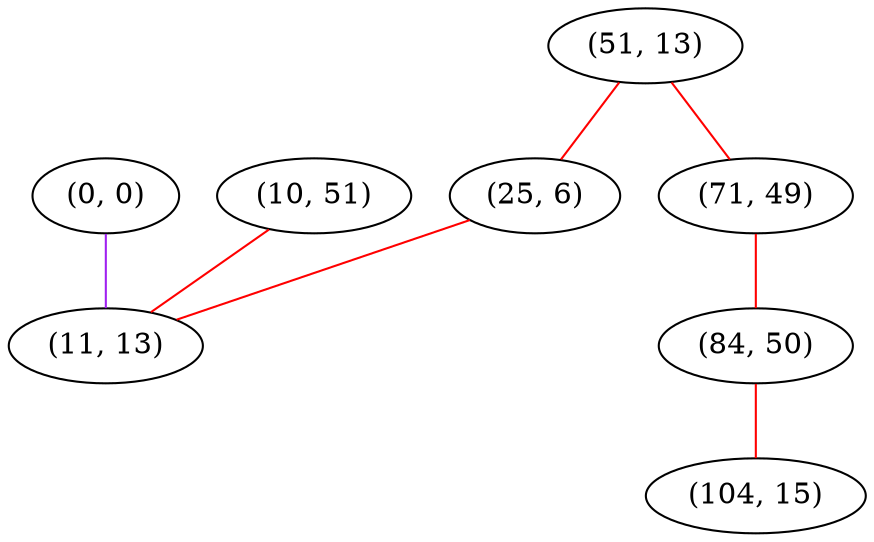 graph "" {
"(0, 0)";
"(10, 51)";
"(51, 13)";
"(25, 6)";
"(71, 49)";
"(84, 50)";
"(104, 15)";
"(11, 13)";
"(0, 0)" -- "(11, 13)"  [color=purple, key=0, weight=4];
"(10, 51)" -- "(11, 13)"  [color=red, key=0, weight=1];
"(51, 13)" -- "(25, 6)"  [color=red, key=0, weight=1];
"(51, 13)" -- "(71, 49)"  [color=red, key=0, weight=1];
"(25, 6)" -- "(11, 13)"  [color=red, key=0, weight=1];
"(71, 49)" -- "(84, 50)"  [color=red, key=0, weight=1];
"(84, 50)" -- "(104, 15)"  [color=red, key=0, weight=1];
}
